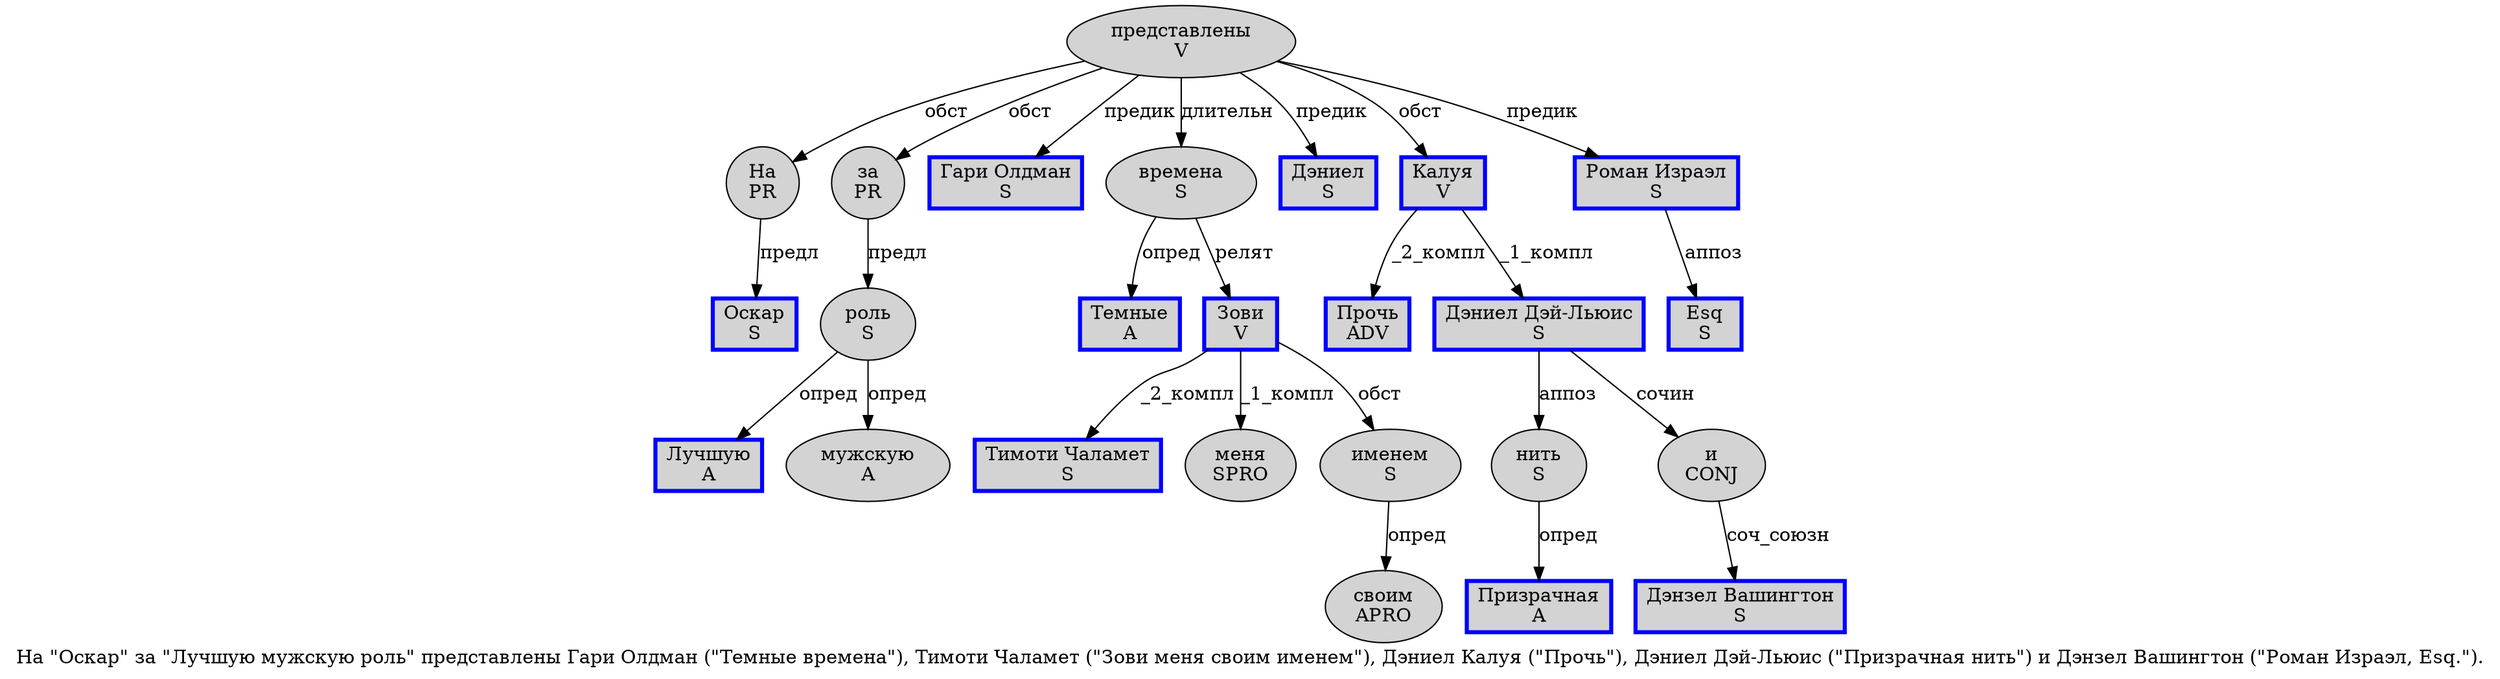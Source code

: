 digraph SENTENCE_1415 {
	graph [label="На \"Оскар\" за \"Лучшую мужскую роль\" представлены Гари Олдман (\"Темные времена\"), Тимоти Чаламет (\"Зови меня своим именем\"), Дэниел Калуя (\"Прочь\"), Дэниел Дэй-Льюис (\"Призрачная нить\") и Дэнзел Вашингтон (\"Роман Израэл, Esq.\")."]
	node [style=filled]
		0 [label="На
PR" color="" fillcolor=lightgray penwidth=1 shape=ellipse]
		2 [label="Оскар
S" color=blue fillcolor=lightgray penwidth=3 shape=box]
		4 [label="за
PR" color="" fillcolor=lightgray penwidth=1 shape=ellipse]
		6 [label="Лучшую
A" color=blue fillcolor=lightgray penwidth=3 shape=box]
		7 [label="мужскую
A" color="" fillcolor=lightgray penwidth=1 shape=ellipse]
		8 [label="роль
S" color="" fillcolor=lightgray penwidth=1 shape=ellipse]
		10 [label="представлены
V" color="" fillcolor=lightgray penwidth=1 shape=ellipse]
		11 [label="Гари Олдман
S" color=blue fillcolor=lightgray penwidth=3 shape=box]
		14 [label="Темные
A" color=blue fillcolor=lightgray penwidth=3 shape=box]
		15 [label="времена
S" color="" fillcolor=lightgray penwidth=1 shape=ellipse]
		19 [label="Тимоти Чаламет
S" color=blue fillcolor=lightgray penwidth=3 shape=box]
		22 [label="Зови
V" color=blue fillcolor=lightgray penwidth=3 shape=box]
		23 [label="меня
SPRO" color="" fillcolor=lightgray penwidth=1 shape=ellipse]
		24 [label="своим
APRO" color="" fillcolor=lightgray penwidth=1 shape=ellipse]
		25 [label="именем
S" color="" fillcolor=lightgray penwidth=1 shape=ellipse]
		29 [label="Дэниел
S" color=blue fillcolor=lightgray penwidth=3 shape=box]
		30 [label="Калуя
V" color=blue fillcolor=lightgray penwidth=3 shape=box]
		33 [label="Прочь
ADV" color=blue fillcolor=lightgray penwidth=3 shape=box]
		37 [label="Дэниел Дэй-Льюис
S" color=blue fillcolor=lightgray penwidth=3 shape=box]
		40 [label="Призрачная
A" color=blue fillcolor=lightgray penwidth=3 shape=box]
		41 [label="нить
S" color="" fillcolor=lightgray penwidth=1 shape=ellipse]
		44 [label="и
CONJ" color="" fillcolor=lightgray penwidth=1 shape=ellipse]
		45 [label="Дэнзел Вашингтон
S" color=blue fillcolor=lightgray penwidth=3 shape=box]
		48 [label="Роман Израэл
S" color=blue fillcolor=lightgray penwidth=3 shape=box]
		50 [label="Esq
S" color=blue fillcolor=lightgray penwidth=3 shape=box]
			30 -> 33 [label="_2_компл"]
			30 -> 37 [label="_1_компл"]
			8 -> 6 [label="опред"]
			8 -> 7 [label="опред"]
			0 -> 2 [label="предл"]
			37 -> 44 [label="сочин"]
			37 -> 41 [label="аппоз"]
			48 -> 50 [label="аппоз"]
			15 -> 14 [label="опред"]
			15 -> 22 [label="релят"]
			22 -> 19 [label="_2_компл"]
			22 -> 23 [label="_1_компл"]
			22 -> 25 [label="обст"]
			44 -> 45 [label="соч_союзн"]
			25 -> 24 [label="опред"]
			4 -> 8 [label="предл"]
			10 -> 0 [label="обст"]
			10 -> 4 [label="обст"]
			10 -> 11 [label="предик"]
			10 -> 15 [label="длительн"]
			10 -> 29 [label="предик"]
			10 -> 30 [label="обст"]
			10 -> 48 [label="предик"]
			41 -> 40 [label="опред"]
}